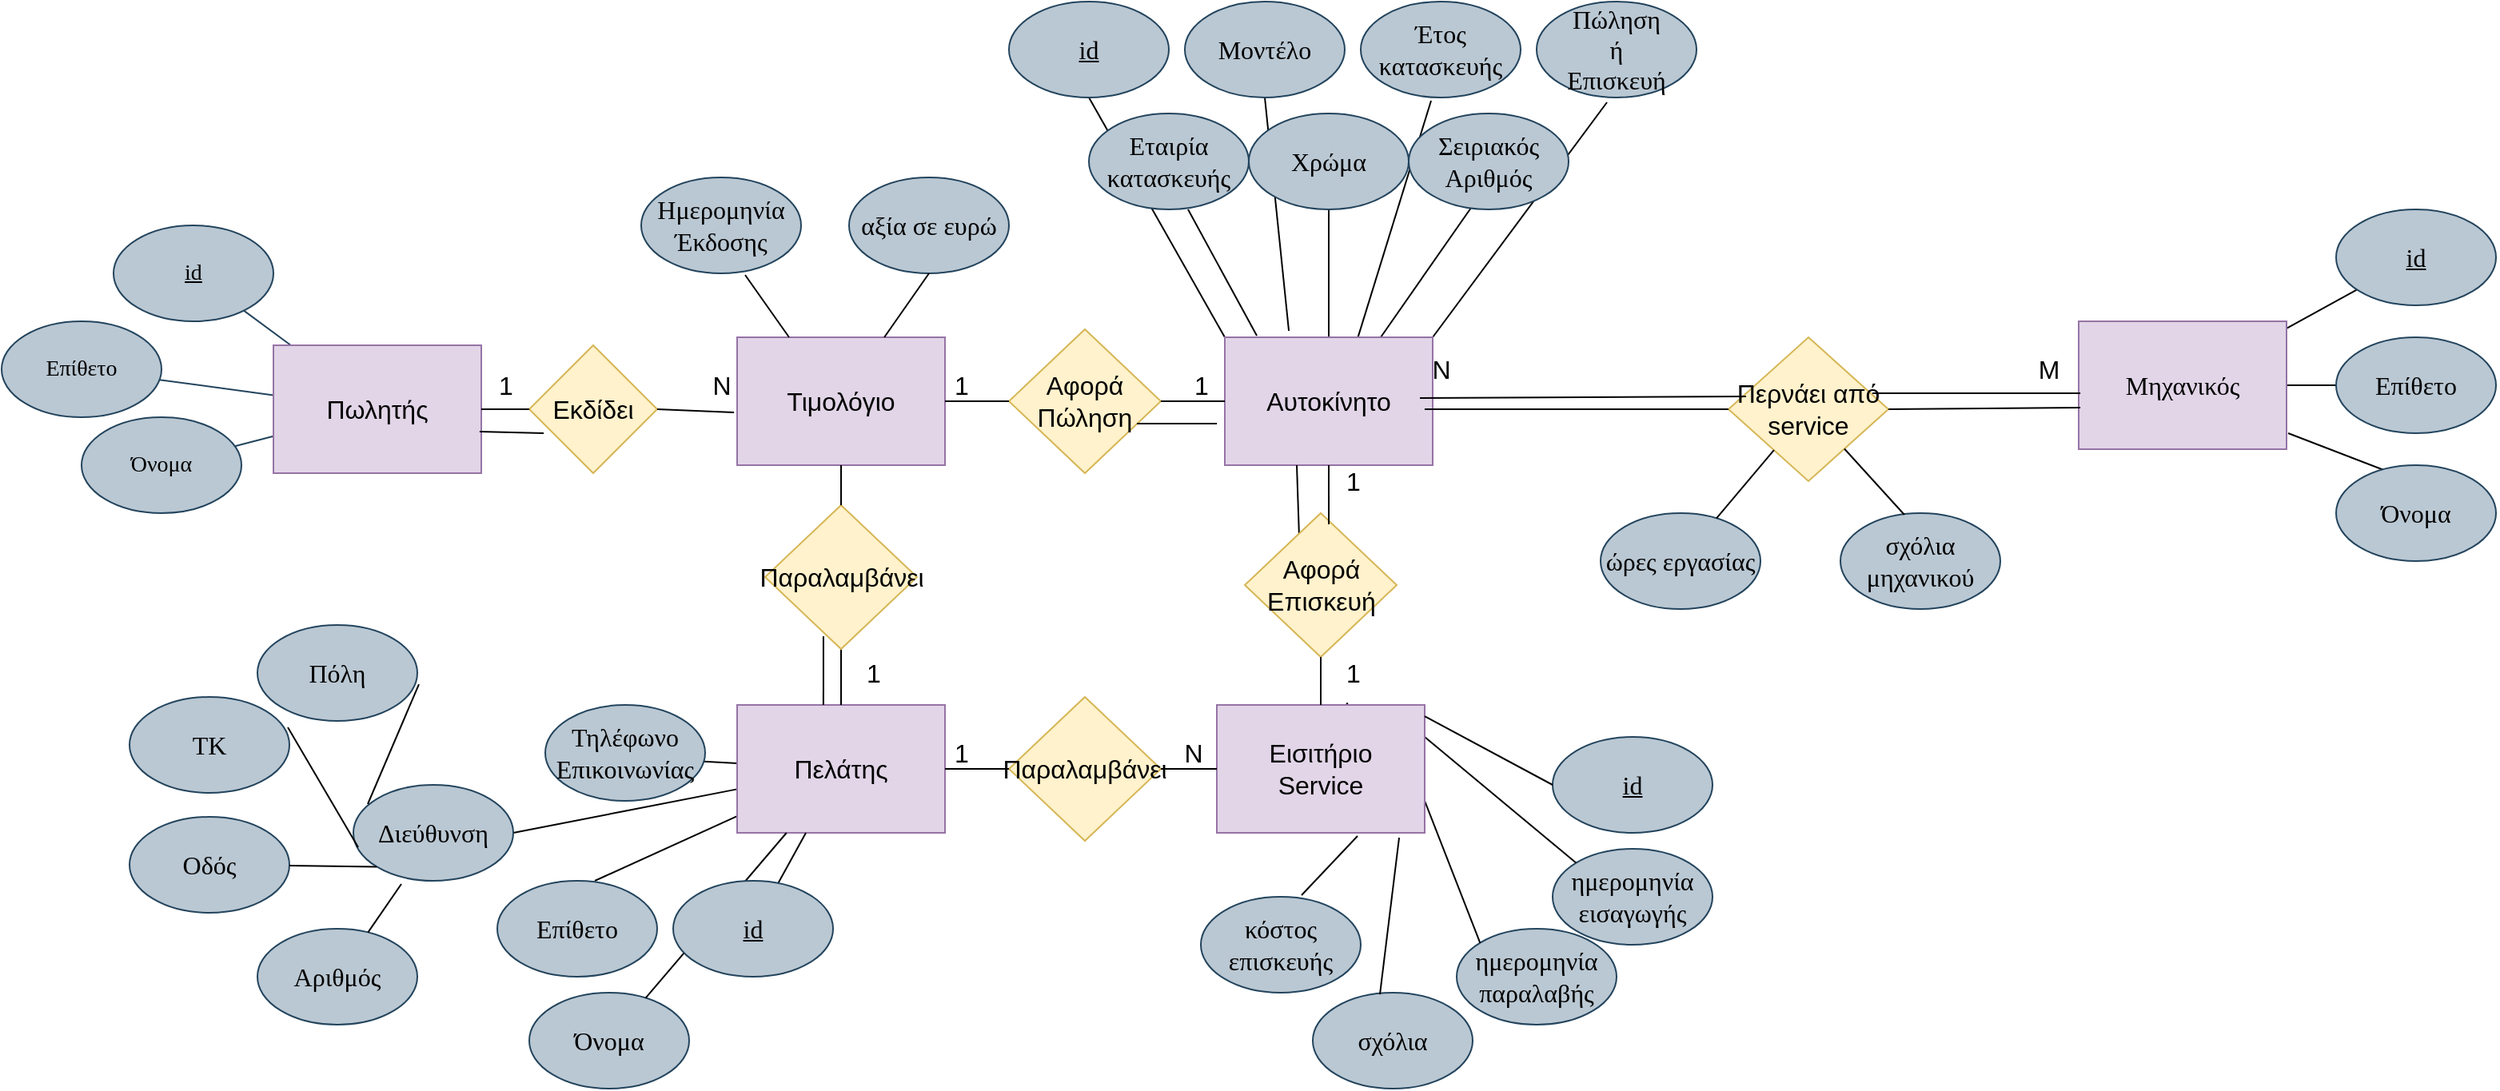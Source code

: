<mxfile version="20.8.3" type="github">
  <diagram id="R2lEEEUBdFMjLlhIrx00" name="Page-1">
    <mxGraphModel dx="2603" dy="2408" grid="1" gridSize="10" guides="1" tooltips="1" connect="1" arrows="1" fold="1" page="1" pageScale="1" pageWidth="1169" pageHeight="1654" math="0" shadow="0" extFonts="Permanent Marker^https://fonts.googleapis.com/css?family=Permanent+Marker">
      <root>
        <mxCell id="0" />
        <mxCell id="1" parent="0" />
        <mxCell id="DB-9M0OgjcY24ebaJ4Su-6" style="rounded=1;orthogonalLoop=1;jettySize=auto;html=1;fontFamily=Georgia;endArrow=none;endFill=0;fontSize=16;" parent="1" source="DB-9M0OgjcY24ebaJ4Su-2" target="DB-9M0OgjcY24ebaJ4Su-3" edge="1">
          <mxGeometry relative="1" as="geometry">
            <mxPoint x="1120" y="25" as="targetPoint" />
          </mxGeometry>
        </mxCell>
        <mxCell id="DB-9M0OgjcY24ebaJ4Su-7" style="rounded=1;orthogonalLoop=1;jettySize=auto;html=1;fontFamily=Georgia;entryX=1;entryY=0.5;entryDx=0;entryDy=0;endArrow=none;endFill=0;fontSize=16;" parent="1" source="DB-9M0OgjcY24ebaJ4Su-2" target="DB-9M0OgjcY24ebaJ4Su-4" edge="1">
          <mxGeometry relative="1" as="geometry">
            <mxPoint x="1210" y="125" as="targetPoint" />
          </mxGeometry>
        </mxCell>
        <mxCell id="DB-9M0OgjcY24ebaJ4Su-8" style="orthogonalLoop=1;jettySize=auto;html=1;entryX=1;entryY=0.5;entryDx=0;entryDy=0;fontFamily=Georgia;endArrow=none;endFill=0;fontSize=16;" parent="1" target="DB-9M0OgjcY24ebaJ4Su-5" edge="1">
          <mxGeometry relative="1" as="geometry">
            <mxPoint x="1300" y="140" as="sourcePoint" />
          </mxGeometry>
        </mxCell>
        <mxCell id="DB-9M0OgjcY24ebaJ4Su-2" value="&lt;font style=&quot;font-size: 16px;&quot; face=&quot;Georgia&quot;&gt;Μηχανικός&lt;/font&gt;" style="rounded=0;whiteSpace=wrap;html=1;fillColor=#e1d5e7;strokeColor=#9673a6;fontSize=16;" parent="1" vertex="1">
          <mxGeometry x="1169" y="70" width="130" height="80" as="geometry" />
        </mxCell>
        <mxCell id="DB-9M0OgjcY24ebaJ4Su-3" value="&lt;u&gt;id&lt;/u&gt;" style="ellipse;whiteSpace=wrap;html=1;fontFamily=Georgia;fillColor=#bac8d3;strokeColor=#23445d;fontSize=16;" parent="1" vertex="1">
          <mxGeometry x="1330" width="100" height="60" as="geometry" />
        </mxCell>
        <mxCell id="DB-9M0OgjcY24ebaJ4Su-4" value="&lt;div style=&quot;font-size: 16px;&quot;&gt;Επίθετο&lt;/div&gt;" style="ellipse;whiteSpace=wrap;html=1;fontFamily=Georgia;fillColor=#bac8d3;strokeColor=#23445d;fontSize=16;" parent="1" vertex="1">
          <mxGeometry x="1330" y="80" width="100" height="60" as="geometry" />
        </mxCell>
        <mxCell id="DB-9M0OgjcY24ebaJ4Su-5" value="Όνομα" style="ellipse;whiteSpace=wrap;html=1;fontFamily=Georgia;fillColor=#bac8d3;strokeColor=#23445d;fontSize=16;" parent="1" vertex="1">
          <mxGeometry x="1330" y="160" width="100" height="60" as="geometry" />
        </mxCell>
        <mxCell id="DB-9M0OgjcY24ebaJ4Su-14" style="edgeStyle=none;rounded=1;orthogonalLoop=1;jettySize=auto;html=1;fontFamily=Georgia;endArrow=none;endFill=0;fillColor=#bac8d3;strokeColor=#23445d;fontSize=16;" parent="1" source="DB-9M0OgjcY24ebaJ4Su-10" target="DB-9M0OgjcY24ebaJ4Su-11" edge="1">
          <mxGeometry relative="1" as="geometry" />
        </mxCell>
        <mxCell id="DB-9M0OgjcY24ebaJ4Su-15" style="edgeStyle=none;rounded=1;orthogonalLoop=1;jettySize=auto;html=1;fontFamily=Georgia;endArrow=none;endFill=0;fillColor=#bac8d3;strokeColor=#23445d;fontSize=16;" parent="1" source="DB-9M0OgjcY24ebaJ4Su-10" target="DB-9M0OgjcY24ebaJ4Su-12" edge="1">
          <mxGeometry relative="1" as="geometry" />
        </mxCell>
        <mxCell id="DB-9M0OgjcY24ebaJ4Su-16" style="edgeStyle=none;rounded=1;orthogonalLoop=1;jettySize=auto;html=1;fontFamily=Georgia;endArrow=none;endFill=0;fillColor=#bac8d3;strokeColor=#23445d;fontSize=16;" parent="1" source="DB-9M0OgjcY24ebaJ4Su-10" target="DB-9M0OgjcY24ebaJ4Su-13" edge="1">
          <mxGeometry relative="1" as="geometry" />
        </mxCell>
        <mxCell id="DB-9M0OgjcY24ebaJ4Su-10" value="Πωλητής" style="rounded=0;whiteSpace=wrap;html=1;fillColor=#e1d5e7;strokeColor=#9673a6;fontSize=16;" parent="1" vertex="1">
          <mxGeometry x="40" y="85" width="130" height="80" as="geometry" />
        </mxCell>
        <mxCell id="DB-9M0OgjcY24ebaJ4Su-11" value="&lt;u&gt;id&lt;/u&gt;" style="ellipse;whiteSpace=wrap;html=1;fontFamily=Georgia;fillColor=#bac8d3;strokeColor=#23445d;fontSize=14;" parent="1" vertex="1">
          <mxGeometry x="-60" y="10" width="100" height="60" as="geometry" />
        </mxCell>
        <mxCell id="DB-9M0OgjcY24ebaJ4Su-12" value="&lt;div style=&quot;font-size: 14px;&quot;&gt;Επίθετο&lt;/div&gt;" style="ellipse;whiteSpace=wrap;html=1;fontFamily=Georgia;fillColor=#bac8d3;strokeColor=#23445d;fontSize=14;" parent="1" vertex="1">
          <mxGeometry x="-130" y="70" width="100" height="60" as="geometry" />
        </mxCell>
        <mxCell id="DB-9M0OgjcY24ebaJ4Su-13" value="Όνομα" style="ellipse;whiteSpace=wrap;html=1;fontFamily=Georgia;fillColor=#bac8d3;strokeColor=#23445d;fontSize=14;" parent="1" vertex="1">
          <mxGeometry x="-80" y="130" width="100" height="60" as="geometry" />
        </mxCell>
        <mxCell id="DB-9M0OgjcY24ebaJ4Su-25" style="edgeStyle=none;rounded=1;orthogonalLoop=1;jettySize=auto;html=1;entryX=0.5;entryY=1;entryDx=0;entryDy=0;fontFamily=Georgia;endArrow=none;endFill=0;exitX=0;exitY=0;exitDx=0;exitDy=0;fontSize=16;" parent="1" source="DB-9M0OgjcY24ebaJ4Su-17" target="DB-9M0OgjcY24ebaJ4Su-18" edge="1">
          <mxGeometry relative="1" as="geometry" />
        </mxCell>
        <mxCell id="DB-9M0OgjcY24ebaJ4Su-26" style="edgeStyle=none;rounded=1;orthogonalLoop=1;jettySize=auto;html=1;entryX=0.62;entryY=1;entryDx=0;entryDy=0;fontFamily=Georgia;endArrow=none;endFill=0;exitX=0.154;exitY=-0.012;exitDx=0;exitDy=0;exitPerimeter=0;entryPerimeter=0;fontSize=16;" parent="1" source="DB-9M0OgjcY24ebaJ4Su-17" target="DB-9M0OgjcY24ebaJ4Su-19" edge="1">
          <mxGeometry relative="1" as="geometry" />
        </mxCell>
        <mxCell id="DB-9M0OgjcY24ebaJ4Su-27" style="edgeStyle=none;rounded=1;orthogonalLoop=1;jettySize=auto;html=1;entryX=0.5;entryY=1;entryDx=0;entryDy=0;fontFamily=Georgia;endArrow=none;endFill=0;exitX=0.308;exitY=-0.05;exitDx=0;exitDy=0;exitPerimeter=0;fontSize=16;" parent="1" source="DB-9M0OgjcY24ebaJ4Su-17" target="DB-9M0OgjcY24ebaJ4Su-20" edge="1">
          <mxGeometry relative="1" as="geometry" />
        </mxCell>
        <mxCell id="DB-9M0OgjcY24ebaJ4Su-28" style="edgeStyle=none;rounded=1;orthogonalLoop=1;jettySize=auto;html=1;entryX=0.5;entryY=1;entryDx=0;entryDy=0;fontFamily=Georgia;endArrow=none;endFill=0;exitX=0.5;exitY=0;exitDx=0;exitDy=0;fontSize=16;" parent="1" source="DB-9M0OgjcY24ebaJ4Su-17" target="DB-9M0OgjcY24ebaJ4Su-21" edge="1">
          <mxGeometry relative="1" as="geometry" />
        </mxCell>
        <mxCell id="DB-9M0OgjcY24ebaJ4Su-29" style="edgeStyle=none;rounded=1;orthogonalLoop=1;jettySize=auto;html=1;entryX=0.44;entryY=1.033;entryDx=0;entryDy=0;fontFamily=Georgia;endArrow=none;endFill=0;exitX=0.638;exitY=0.013;exitDx=0;exitDy=0;exitPerimeter=0;entryPerimeter=0;fontSize=16;" parent="1" source="DB-9M0OgjcY24ebaJ4Su-17" target="DB-9M0OgjcY24ebaJ4Su-22" edge="1">
          <mxGeometry relative="1" as="geometry" />
        </mxCell>
        <mxCell id="DB-9M0OgjcY24ebaJ4Su-30" style="edgeStyle=none;rounded=1;orthogonalLoop=1;jettySize=auto;html=1;entryX=0.39;entryY=0.983;entryDx=0;entryDy=0;fontFamily=Georgia;endArrow=none;endFill=0;exitX=0.75;exitY=0;exitDx=0;exitDy=0;entryPerimeter=0;fontSize=16;" parent="1" source="DB-9M0OgjcY24ebaJ4Su-17" target="DB-9M0OgjcY24ebaJ4Su-23" edge="1">
          <mxGeometry relative="1" as="geometry" />
        </mxCell>
        <mxCell id="DB-9M0OgjcY24ebaJ4Su-31" style="edgeStyle=none;rounded=1;orthogonalLoop=1;jettySize=auto;html=1;entryX=0.44;entryY=1.05;entryDx=0;entryDy=0;fontFamily=Georgia;endArrow=none;endFill=0;entryPerimeter=0;exitX=1;exitY=0;exitDx=0;exitDy=0;fontSize=16;" parent="1" source="DB-9M0OgjcY24ebaJ4Su-17" target="DB-9M0OgjcY24ebaJ4Su-24" edge="1">
          <mxGeometry relative="1" as="geometry" />
        </mxCell>
        <mxCell id="DB-9M0OgjcY24ebaJ4Su-17" value="&lt;div style=&quot;font-size: 16px;&quot;&gt;Αυτοκίνητο&lt;/div&gt;" style="rounded=0;whiteSpace=wrap;html=1;fillColor=#e1d5e7;strokeColor=#9673a6;fontSize=16;" parent="1" vertex="1">
          <mxGeometry x="635" y="80" width="130" height="80" as="geometry" />
        </mxCell>
        <mxCell id="DB-9M0OgjcY24ebaJ4Su-18" value="&lt;div style=&quot;font-size: 16px;&quot;&gt;&lt;u&gt;id&lt;/u&gt;&lt;/div&gt;" style="ellipse;whiteSpace=wrap;html=1;fontFamily=Georgia;fillColor=#bac8d3;strokeColor=#23445d;fontSize=16;" parent="1" vertex="1">
          <mxGeometry x="500" y="-130" width="100" height="60" as="geometry" />
        </mxCell>
        <mxCell id="DB-9M0OgjcY24ebaJ4Su-19" value="&lt;div style=&quot;font-size: 16px;&quot;&gt;Εταιρία &lt;br style=&quot;font-size: 16px;&quot;&gt;&lt;/div&gt;&lt;div style=&quot;font-size: 16px;&quot;&gt;κατασκευής&lt;br style=&quot;font-size: 16px;&quot;&gt;&lt;/div&gt;" style="ellipse;whiteSpace=wrap;html=1;fontFamily=Georgia;fillColor=#bac8d3;strokeColor=#23445d;fontSize=16;" parent="1" vertex="1">
          <mxGeometry x="550" y="-60" width="100" height="60" as="geometry" />
        </mxCell>
        <mxCell id="DB-9M0OgjcY24ebaJ4Su-20" value="Μοντέλο" style="ellipse;whiteSpace=wrap;html=1;fontFamily=Georgia;fillColor=#bac8d3;strokeColor=#23445d;fontSize=16;" parent="1" vertex="1">
          <mxGeometry x="610" y="-130" width="100" height="60" as="geometry" />
        </mxCell>
        <mxCell id="DB-9M0OgjcY24ebaJ4Su-21" value="&lt;div style=&quot;font-size: 16px;&quot;&gt;Χρώμα&lt;/div&gt;" style="ellipse;whiteSpace=wrap;html=1;fontFamily=Georgia;fillColor=#bac8d3;strokeColor=#23445d;fontSize=16;" parent="1" vertex="1">
          <mxGeometry x="650" y="-60" width="100" height="60" as="geometry" />
        </mxCell>
        <mxCell id="DB-9M0OgjcY24ebaJ4Su-22" value="&lt;div style=&quot;font-size: 16px;&quot;&gt;Έτος&lt;/div&gt;&lt;div style=&quot;font-size: 16px;&quot;&gt;κατασκευής&lt;br style=&quot;font-size: 16px;&quot;&gt;&lt;/div&gt;" style="ellipse;whiteSpace=wrap;html=1;fontFamily=Georgia;fillColor=#bac8d3;strokeColor=#23445d;fontSize=16;" parent="1" vertex="1">
          <mxGeometry x="720" y="-130" width="100" height="60" as="geometry" />
        </mxCell>
        <mxCell id="DB-9M0OgjcY24ebaJ4Su-23" value="&lt;div style=&quot;font-size: 16px;&quot;&gt;Σειριακός&lt;/div&gt;&lt;div style=&quot;font-size: 16px;&quot;&gt;Αριθμός&lt;br style=&quot;font-size: 16px;&quot;&gt;&lt;/div&gt;" style="ellipse;whiteSpace=wrap;html=1;fontFamily=Georgia;fillColor=#bac8d3;strokeColor=#23445d;fontSize=16;" parent="1" vertex="1">
          <mxGeometry x="750" y="-60" width="100" height="60" as="geometry" />
        </mxCell>
        <mxCell id="DB-9M0OgjcY24ebaJ4Su-24" value="&lt;div style=&quot;font-size: 16px;&quot;&gt;Πώληση&lt;/div&gt;&lt;div style=&quot;font-size: 16px;&quot;&gt;ή&lt;/div&gt;&lt;div style=&quot;font-size: 16px;&quot;&gt;Επισκευή&lt;br style=&quot;font-size: 16px;&quot;&gt;&lt;/div&gt;" style="ellipse;whiteSpace=wrap;html=1;fontFamily=Georgia;fillColor=#bac8d3;strokeColor=#23445d;fontSize=16;" parent="1" vertex="1">
          <mxGeometry x="830" y="-130" width="100" height="60" as="geometry" />
        </mxCell>
        <mxCell id="DB-9M0OgjcY24ebaJ4Su-40" style="edgeStyle=none;rounded=1;orthogonalLoop=1;jettySize=auto;html=1;entryX=0.61;entryY=0;entryDx=0;entryDy=0;fontFamily=Georgia;endArrow=none;endFill=0;entryPerimeter=0;fontSize=16;" parent="1" source="DB-9M0OgjcY24ebaJ4Su-32" target="DB-9M0OgjcY24ebaJ4Su-34" edge="1">
          <mxGeometry relative="1" as="geometry" />
        </mxCell>
        <mxCell id="DB-9M0OgjcY24ebaJ4Su-42" style="edgeStyle=none;rounded=1;orthogonalLoop=1;jettySize=auto;html=1;entryX=0;entryY=0.5;entryDx=0;entryDy=0;fontFamily=Georgia;endArrow=none;endFill=0;fontSize=16;" parent="1" source="DB-9M0OgjcY24ebaJ4Su-32" target="DB-9M0OgjcY24ebaJ4Su-36" edge="1">
          <mxGeometry relative="1" as="geometry" />
        </mxCell>
        <mxCell id="DB-9M0OgjcY24ebaJ4Su-43" style="edgeStyle=none;rounded=1;orthogonalLoop=1;jettySize=auto;html=1;entryX=1;entryY=0.5;entryDx=0;entryDy=0;fontFamily=Georgia;endArrow=none;endFill=0;fontSize=16;" parent="1" source="DB-9M0OgjcY24ebaJ4Su-32" target="DB-9M0OgjcY24ebaJ4Su-37" edge="1">
          <mxGeometry relative="1" as="geometry" />
        </mxCell>
        <mxCell id="DB-9M0OgjcY24ebaJ4Su-32" value="Πελάτης" style="rounded=0;whiteSpace=wrap;html=1;fillColor=#e1d5e7;strokeColor=#9673a6;fontSize=16;" parent="1" vertex="1">
          <mxGeometry x="330" y="310" width="130" height="80" as="geometry" />
        </mxCell>
        <mxCell id="DB-9M0OgjcY24ebaJ4Su-34" value="&lt;div style=&quot;font-size: 16px;&quot;&gt;Επίθετο&lt;/div&gt;" style="ellipse;whiteSpace=wrap;html=1;fontFamily=Georgia;fillColor=#bac8d3;strokeColor=#23445d;fontSize=16;" parent="1" vertex="1">
          <mxGeometry x="180" y="420" width="100" height="60" as="geometry" />
        </mxCell>
        <mxCell id="DB-9M0OgjcY24ebaJ4Su-35" value="Όνομα" style="ellipse;whiteSpace=wrap;html=1;fontFamily=Georgia;fillColor=#bac8d3;strokeColor=#23445d;fontSize=16;" parent="1" vertex="1">
          <mxGeometry x="200" y="490" width="100" height="60" as="geometry" />
        </mxCell>
        <mxCell id="DB-9M0OgjcY24ebaJ4Su-37" value="&lt;div style=&quot;font-size: 16px;&quot;&gt;Διεύθυνση&lt;/div&gt;" style="ellipse;whiteSpace=wrap;html=1;fontFamily=Georgia;fillColor=#bac8d3;strokeColor=#23445d;fontSize=16;" parent="1" vertex="1">
          <mxGeometry x="90" y="360" width="100" height="60" as="geometry" />
        </mxCell>
        <mxCell id="0eTX786EvbyPxcuI2V1S-1" value="Εκδίδει" style="rhombus;whiteSpace=wrap;html=1;fillColor=#fff2cc;strokeColor=#d6b656;fontSize=16;" parent="1" vertex="1">
          <mxGeometry x="200" y="85" width="80" height="80" as="geometry" />
        </mxCell>
        <mxCell id="0eTX786EvbyPxcuI2V1S-10" style="edgeStyle=none;rounded=1;orthogonalLoop=1;jettySize=auto;html=1;fontFamily=Georgia;endArrow=none;endFill=0;exitX=0.5;exitY=0;exitDx=0;exitDy=0;fontSize=16;entryX=0.5;entryY=1;entryDx=0;entryDy=0;" parent="1" source="DB-9M0OgjcY24ebaJ4Su-32" target="jfls7uZEidiRgvnaIm0n-30" edge="1">
          <mxGeometry relative="1" as="geometry">
            <mxPoint x="430" y="190" as="sourcePoint" />
            <mxPoint x="430" y="140" as="targetPoint" />
            <Array as="points" />
          </mxGeometry>
        </mxCell>
        <mxCell id="0eTX786EvbyPxcuI2V1S-12" value="&lt;div style=&quot;font-size: 16px;&quot;&gt;Ημερομηνία&lt;/div&gt;&lt;div style=&quot;font-size: 16px;&quot;&gt;Έκδοσης&lt;br style=&quot;font-size: 16px;&quot;&gt;&lt;/div&gt;" style="ellipse;whiteSpace=wrap;html=1;fontFamily=Georgia;fillColor=#bac8d3;strokeColor=#23445d;fontSize=16;" parent="1" vertex="1">
          <mxGeometry x="270" y="-20" width="100" height="60" as="geometry" />
        </mxCell>
        <mxCell id="0eTX786EvbyPxcuI2V1S-13" value="αξία σε ευρώ" style="ellipse;whiteSpace=wrap;html=1;fontFamily=Georgia;fillColor=#bac8d3;strokeColor=#23445d;fontSize=16;" parent="1" vertex="1">
          <mxGeometry x="400" y="-20" width="100" height="60" as="geometry" />
        </mxCell>
        <mxCell id="0eTX786EvbyPxcuI2V1S-17" value="&lt;div style=&quot;font-size: 16px;&quot;&gt;Περνάει από&lt;/div&gt;&lt;div style=&quot;font-size: 16px;&quot;&gt;service&lt;br style=&quot;font-size: 16px;&quot;&gt;&lt;/div&gt;" style="rhombus;whiteSpace=wrap;html=1;fillColor=#fff2cc;strokeColor=#d6b656;fontSize=16;" parent="1" vertex="1">
          <mxGeometry x="950" y="80" width="100" height="90" as="geometry" />
        </mxCell>
        <mxCell id="0eTX786EvbyPxcuI2V1S-21" style="edgeStyle=none;rounded=1;orthogonalLoop=1;jettySize=auto;html=1;fontFamily=Georgia;endArrow=none;endFill=0;exitX=0.875;exitY=0.375;exitDx=0;exitDy=0;exitPerimeter=0;entryX=0.008;entryY=0.563;entryDx=0;entryDy=0;entryPerimeter=0;fontSize=16;" parent="1" target="DB-9M0OgjcY24ebaJ4Su-2" edge="1">
          <mxGeometry relative="1" as="geometry">
            <mxPoint x="1040" y="115" as="sourcePoint" />
            <mxPoint x="1210" y="115" as="targetPoint" />
            <Array as="points" />
          </mxGeometry>
        </mxCell>
        <mxCell id="0eTX786EvbyPxcuI2V1S-22" value="ώρες εργασίας" style="ellipse;whiteSpace=wrap;html=1;fontFamily=Georgia;fillColor=#bac8d3;strokeColor=#23445d;fontSize=16;" parent="1" vertex="1">
          <mxGeometry x="870" y="190" width="100" height="60" as="geometry" />
        </mxCell>
        <mxCell id="0eTX786EvbyPxcuI2V1S-23" value="&lt;div style=&quot;font-size: 16px;&quot;&gt;σχόλια μηχανικού&lt;/div&gt;" style="ellipse;whiteSpace=wrap;html=1;fontFamily=Georgia;fillColor=#bac8d3;strokeColor=#23445d;fontSize=16;" parent="1" vertex="1">
          <mxGeometry x="1020" y="190" width="100" height="60" as="geometry" />
        </mxCell>
        <mxCell id="0eTX786EvbyPxcuI2V1S-24" style="edgeStyle=none;rounded=1;orthogonalLoop=1;jettySize=auto;html=1;fontFamily=Georgia;endArrow=none;endFill=0;fontSize=16;" parent="1" source="0eTX786EvbyPxcuI2V1S-22" target="0eTX786EvbyPxcuI2V1S-17" edge="1">
          <mxGeometry relative="1" as="geometry">
            <mxPoint x="970" y="180" as="sourcePoint" />
            <mxPoint x="970" y="70" as="targetPoint" />
            <Array as="points" />
          </mxGeometry>
        </mxCell>
        <mxCell id="0eTX786EvbyPxcuI2V1S-25" style="edgeStyle=none;rounded=1;orthogonalLoop=1;jettySize=auto;html=1;fontFamily=Georgia;endArrow=none;endFill=0;exitX=0.4;exitY=0.017;exitDx=0;exitDy=0;exitPerimeter=0;fontSize=16;" parent="1" source="0eTX786EvbyPxcuI2V1S-23" target="0eTX786EvbyPxcuI2V1S-17" edge="1">
          <mxGeometry relative="1" as="geometry">
            <mxPoint x="1030" y="190" as="sourcePoint" />
            <mxPoint x="1030" y="80" as="targetPoint" />
            <Array as="points" />
          </mxGeometry>
        </mxCell>
        <mxCell id="0eTX786EvbyPxcuI2V1S-29" style="edgeStyle=none;rounded=1;orthogonalLoop=1;jettySize=auto;html=1;fontFamily=Georgia;endArrow=none;endFill=0;exitX=0.358;exitY=0.167;exitDx=0;exitDy=0;exitPerimeter=0;fontSize=16;" parent="1" source="jfls7uZEidiRgvnaIm0n-37" edge="1">
          <mxGeometry relative="1" as="geometry">
            <mxPoint x="679" y="267.82" as="sourcePoint" />
            <mxPoint x="680" y="160" as="targetPoint" />
            <Array as="points" />
          </mxGeometry>
        </mxCell>
        <mxCell id="0eTX786EvbyPxcuI2V1S-31" value="&lt;div style=&quot;font-size: 16px;&quot;&gt;ημερομηνία&lt;/div&gt;&lt;div style=&quot;font-size: 16px;&quot;&gt;εισαγωγής&lt;br style=&quot;font-size: 16px;&quot;&gt;&lt;/div&gt;" style="ellipse;whiteSpace=wrap;html=1;fontFamily=Georgia;fillColor=#bac8d3;strokeColor=#23445d;fontSize=16;" parent="1" vertex="1">
          <mxGeometry x="840" y="400" width="100" height="60" as="geometry" />
        </mxCell>
        <mxCell id="0eTX786EvbyPxcuI2V1S-32" value="&lt;div style=&quot;font-size: 16px;&quot;&gt;ημερομηνία &lt;br style=&quot;font-size: 16px;&quot;&gt;&lt;/div&gt;&lt;div style=&quot;font-size: 16px;&quot;&gt;παραλαβής&lt;br style=&quot;font-size: 16px;&quot;&gt;&lt;/div&gt;" style="ellipse;whiteSpace=wrap;html=1;fontFamily=Georgia;fillColor=#bac8d3;strokeColor=#23445d;fontSize=16;" parent="1" vertex="1">
          <mxGeometry x="780" y="450" width="100" height="60" as="geometry" />
        </mxCell>
        <mxCell id="0eTX786EvbyPxcuI2V1S-33" value="σχόλια" style="ellipse;whiteSpace=wrap;html=1;fontFamily=Georgia;fillColor=#bac8d3;strokeColor=#23445d;fontSize=16;" parent="1" vertex="1">
          <mxGeometry x="690" y="490" width="100" height="60" as="geometry" />
        </mxCell>
        <mxCell id="0eTX786EvbyPxcuI2V1S-34" value="&lt;div style=&quot;font-size: 16px;&quot;&gt;κόστος&lt;/div&gt;&lt;div style=&quot;font-size: 16px;&quot;&gt;επισκευής&lt;br style=&quot;font-size: 16px;&quot;&gt;&lt;/div&gt;" style="ellipse;whiteSpace=wrap;html=1;fontFamily=Georgia;fillColor=#bac8d3;strokeColor=#23445d;fontSize=16;" parent="1" vertex="1">
          <mxGeometry x="620" y="430" width="100" height="60" as="geometry" />
        </mxCell>
        <mxCell id="0eTX786EvbyPxcuI2V1S-35" style="edgeStyle=none;rounded=1;orthogonalLoop=1;jettySize=auto;html=1;fontFamily=Georgia;endArrow=none;endFill=0;entryX=0.39;entryY=0.944;entryDx=0;entryDy=0;exitX=0.63;exitY=-0.017;exitDx=0;exitDy=0;exitPerimeter=0;entryPerimeter=0;fontSize=16;startArrow=none;" parent="1" source="jfls7uZEidiRgvnaIm0n-35" edge="1">
          <mxGeometry relative="1" as="geometry">
            <mxPoint x="670" y="390" as="sourcePoint" />
            <mxPoint x="677.9" y="352.18" as="targetPoint" />
            <Array as="points" />
          </mxGeometry>
        </mxCell>
        <mxCell id="0eTX786EvbyPxcuI2V1S-36" style="edgeStyle=none;rounded=1;orthogonalLoop=1;jettySize=auto;html=1;fontFamily=Georgia;endArrow=none;endFill=0;entryX=0.877;entryY=1.038;entryDx=0;entryDy=0;exitX=0.42;exitY=0.017;exitDx=0;exitDy=0;exitPerimeter=0;entryPerimeter=0;fontSize=16;" parent="1" source="0eTX786EvbyPxcuI2V1S-33" target="jfls7uZEidiRgvnaIm0n-35" edge="1">
          <mxGeometry relative="1" as="geometry">
            <mxPoint x="710" y="420" as="sourcePoint" />
            <mxPoint x="698.8" y="354.365" as="targetPoint" />
            <Array as="points" />
          </mxGeometry>
        </mxCell>
        <mxCell id="0eTX786EvbyPxcuI2V1S-37" style="edgeStyle=none;rounded=1;orthogonalLoop=1;jettySize=auto;html=1;fontFamily=Georgia;endArrow=none;endFill=0;entryX=1;entryY=0.75;entryDx=0;entryDy=0;exitX=0;exitY=0;exitDx=0;exitDy=0;fontSize=16;" parent="1" source="0eTX786EvbyPxcuI2V1S-32" target="jfls7uZEidiRgvnaIm0n-35" edge="1">
          <mxGeometry relative="1" as="geometry">
            <mxPoint x="750" y="400" as="sourcePoint" />
            <mxPoint x="704.3" y="349.045" as="targetPoint" />
            <Array as="points" />
          </mxGeometry>
        </mxCell>
        <mxCell id="0eTX786EvbyPxcuI2V1S-38" style="edgeStyle=none;rounded=1;orthogonalLoop=1;jettySize=auto;html=1;fontFamily=Georgia;endArrow=none;endFill=0;exitX=0;exitY=0;exitDx=0;exitDy=0;entryX=1;entryY=0.25;entryDx=0;entryDy=0;fontSize=16;" parent="1" source="0eTX786EvbyPxcuI2V1S-31" target="jfls7uZEidiRgvnaIm0n-35" edge="1">
          <mxGeometry relative="1" as="geometry">
            <mxPoint x="790" y="330" as="sourcePoint" />
            <mxPoint x="717.5" y="333.75" as="targetPoint" />
            <Array as="points" />
          </mxGeometry>
        </mxCell>
        <mxCell id="0eTX786EvbyPxcuI2V1S-39" style="edgeStyle=none;rounded=1;orthogonalLoop=1;jettySize=auto;html=1;fontFamily=Georgia;endArrow=none;endFill=0;exitX=0.008;exitY=0.675;exitDx=0;exitDy=0;entryX=1;entryY=0.5;entryDx=0;entryDy=0;exitPerimeter=0;fontSize=16;" parent="1" source="DB-9M0OgjcY24ebaJ4Su-2" target="0eTX786EvbyPxcuI2V1S-17" edge="1">
          <mxGeometry relative="1" as="geometry">
            <mxPoint x="1080" y="140" as="sourcePoint" />
            <mxPoint x="1029.809" y="71.152" as="targetPoint" />
            <Array as="points" />
          </mxGeometry>
        </mxCell>
        <mxCell id="jfls7uZEidiRgvnaIm0n-2" value="1" style="text;html=1;align=center;verticalAlign=middle;resizable=0;points=[];autosize=1;strokeColor=none;fillColor=none;fontSize=16;" vertex="1" parent="1">
          <mxGeometry x="605" y="95" width="30" height="30" as="geometry" />
        </mxCell>
        <mxCell id="jfls7uZEidiRgvnaIm0n-3" value="1" style="text;html=1;align=center;verticalAlign=middle;resizable=0;points=[];autosize=1;strokeColor=none;fillColor=none;fontSize=16;" vertex="1" parent="1">
          <mxGeometry x="400" y="275" width="30" height="30" as="geometry" />
        </mxCell>
        <mxCell id="jfls7uZEidiRgvnaIm0n-4" value="N" style="text;html=1;align=center;verticalAlign=middle;resizable=0;points=[];autosize=1;strokeColor=none;fillColor=none;fontSize=16;" vertex="1" parent="1">
          <mxGeometry x="750" y="85" width="40" height="30" as="geometry" />
        </mxCell>
        <mxCell id="jfls7uZEidiRgvnaIm0n-5" value="M" style="text;html=1;align=center;verticalAlign=middle;resizable=0;points=[];autosize=1;strokeColor=none;fillColor=none;fontSize=16;" vertex="1" parent="1">
          <mxGeometry x="1130" y="85" width="40" height="30" as="geometry" />
        </mxCell>
        <mxCell id="jfls7uZEidiRgvnaIm0n-7" value="1" style="text;html=1;align=center;verticalAlign=middle;resizable=0;points=[];autosize=1;strokeColor=none;fillColor=none;fontSize=16;" vertex="1" parent="1">
          <mxGeometry x="700" y="155" width="30" height="30" as="geometry" />
        </mxCell>
        <mxCell id="jfls7uZEidiRgvnaIm0n-9" style="edgeStyle=none;rounded=1;orthogonalLoop=1;jettySize=auto;html=1;fontFamily=Georgia;endArrow=none;endFill=0;fontSize=16;entryX=0;entryY=0.5;entryDx=0;entryDy=0;" edge="1" parent="1" target="0eTX786EvbyPxcuI2V1S-17">
          <mxGeometry relative="1" as="geometry">
            <mxPoint x="760" y="125" as="sourcePoint" />
            <mxPoint x="988.443" y="160.599" as="targetPoint" />
            <Array as="points" />
          </mxGeometry>
        </mxCell>
        <mxCell id="jfls7uZEidiRgvnaIm0n-11" style="edgeStyle=none;rounded=1;orthogonalLoop=1;jettySize=auto;html=1;fontFamily=Georgia;endArrow=none;endFill=0;fontSize=16;exitX=0.175;exitY=1.1;exitDx=0;exitDy=0;exitPerimeter=0;entryX=0.11;entryY=0.411;entryDx=0;entryDy=0;entryPerimeter=0;" edge="1" parent="1" source="jfls7uZEidiRgvnaIm0n-4" target="0eTX786EvbyPxcuI2V1S-17">
          <mxGeometry relative="1" as="geometry">
            <mxPoint x="870" y="100" as="sourcePoint" />
            <mxPoint x="905.927" y="57.385" as="targetPoint" />
            <Array as="points" />
          </mxGeometry>
        </mxCell>
        <mxCell id="jfls7uZEidiRgvnaIm0n-12" value="Πόλη" style="ellipse;whiteSpace=wrap;html=1;fontFamily=Georgia;fillColor=#bac8d3;strokeColor=#23445d;fontSize=16;" vertex="1" parent="1">
          <mxGeometry x="30" y="260" width="100" height="60" as="geometry" />
        </mxCell>
        <mxCell id="jfls7uZEidiRgvnaIm0n-13" value="ΤΚ" style="ellipse;whiteSpace=wrap;html=1;fontFamily=Georgia;fillColor=#bac8d3;strokeColor=#23445d;fontSize=16;" vertex="1" parent="1">
          <mxGeometry x="-50" y="305" width="100" height="60" as="geometry" />
        </mxCell>
        <mxCell id="jfls7uZEidiRgvnaIm0n-14" value="Οδός" style="ellipse;whiteSpace=wrap;html=1;fontFamily=Georgia;fillColor=#bac8d3;strokeColor=#23445d;fontSize=16;" vertex="1" parent="1">
          <mxGeometry x="-50" y="380" width="100" height="60" as="geometry" />
        </mxCell>
        <mxCell id="jfls7uZEidiRgvnaIm0n-15" value="Αριθμός" style="ellipse;whiteSpace=wrap;html=1;fontFamily=Georgia;fillColor=#bac8d3;strokeColor=#23445d;fontSize=16;" vertex="1" parent="1">
          <mxGeometry x="30" y="450" width="100" height="60" as="geometry" />
        </mxCell>
        <mxCell id="jfls7uZEidiRgvnaIm0n-16" value="" style="edgeStyle=none;rounded=1;orthogonalLoop=1;jettySize=auto;html=1;fontFamily=Georgia;endArrow=none;endFill=0;fontSize=16;startArrow=none;" edge="1" parent="1" source="DB-9M0OgjcY24ebaJ4Su-32" target="DB-9M0OgjcY24ebaJ4Su-35">
          <mxGeometry relative="1" as="geometry">
            <mxPoint x="403.684" y="350" as="sourcePoint" />
            <mxPoint x="323.358" y="472.095" as="targetPoint" />
          </mxGeometry>
        </mxCell>
        <mxCell id="DB-9M0OgjcY24ebaJ4Su-36" value="&lt;div style=&quot;font-size: 16px;&quot;&gt;Τηλέφωνο&lt;/div&gt;&lt;div style=&quot;font-size: 16px;&quot;&gt;Επικοινωνίας&lt;br style=&quot;font-size: 16px;&quot;&gt;&lt;/div&gt;" style="ellipse;whiteSpace=wrap;html=1;fontFamily=Georgia;fillColor=#bac8d3;strokeColor=#23445d;fontSize=16;" parent="1" vertex="1">
          <mxGeometry x="210" y="310" width="100" height="60" as="geometry" />
        </mxCell>
        <mxCell id="jfls7uZEidiRgvnaIm0n-17" style="edgeStyle=none;rounded=1;orthogonalLoop=1;jettySize=auto;html=1;entryX=1.01;entryY=0.617;entryDx=0;entryDy=0;fontFamily=Georgia;endArrow=none;endFill=0;fontSize=16;exitX=0.09;exitY=0.2;exitDx=0;exitDy=0;entryPerimeter=0;exitPerimeter=0;" edge="1" parent="1" source="DB-9M0OgjcY24ebaJ4Su-37" target="jfls7uZEidiRgvnaIm0n-12">
          <mxGeometry relative="1" as="geometry">
            <mxPoint x="120" y="320" as="sourcePoint" />
            <mxPoint x="40" y="320" as="targetPoint" />
          </mxGeometry>
        </mxCell>
        <mxCell id="jfls7uZEidiRgvnaIm0n-18" style="edgeStyle=none;rounded=1;orthogonalLoop=1;jettySize=auto;html=1;entryX=0.99;entryY=0.317;entryDx=0;entryDy=0;fontFamily=Georgia;endArrow=none;endFill=0;fontSize=16;exitX=0.03;exitY=0.65;exitDx=0;exitDy=0;exitPerimeter=0;entryPerimeter=0;" edge="1" parent="1" source="DB-9M0OgjcY24ebaJ4Su-37" target="jfls7uZEidiRgvnaIm0n-13">
          <mxGeometry relative="1" as="geometry">
            <mxPoint x="140" y="350" as="sourcePoint" />
            <mxPoint x="60" y="350" as="targetPoint" />
          </mxGeometry>
        </mxCell>
        <mxCell id="jfls7uZEidiRgvnaIm0n-19" style="edgeStyle=none;rounded=1;orthogonalLoop=1;jettySize=auto;html=1;fontFamily=Georgia;endArrow=none;endFill=0;fontSize=16;exitX=0;exitY=1;exitDx=0;exitDy=0;" edge="1" parent="1" source="DB-9M0OgjcY24ebaJ4Su-37" target="jfls7uZEidiRgvnaIm0n-14">
          <mxGeometry relative="1" as="geometry">
            <mxPoint x="230" y="390" as="sourcePoint" />
            <mxPoint x="150" y="390" as="targetPoint" />
          </mxGeometry>
        </mxCell>
        <mxCell id="jfls7uZEidiRgvnaIm0n-20" style="edgeStyle=none;rounded=1;orthogonalLoop=1;jettySize=auto;html=1;fontFamily=Georgia;endArrow=none;endFill=0;fontSize=16;exitX=0.3;exitY=1.033;exitDx=0;exitDy=0;exitPerimeter=0;" edge="1" parent="1" source="DB-9M0OgjcY24ebaJ4Su-37" target="jfls7uZEidiRgvnaIm0n-15">
          <mxGeometry relative="1" as="geometry">
            <mxPoint x="240" y="410" as="sourcePoint" />
            <mxPoint x="160" y="410" as="targetPoint" />
          </mxGeometry>
        </mxCell>
        <mxCell id="jfls7uZEidiRgvnaIm0n-21" value="" style="endArrow=none;html=1;rounded=0;fontSize=16;entryX=0;entryY=0.5;entryDx=0;entryDy=0;" edge="1" parent="1" source="DB-9M0OgjcY24ebaJ4Su-10" target="0eTX786EvbyPxcuI2V1S-1">
          <mxGeometry width="50" height="50" relative="1" as="geometry">
            <mxPoint x="260" y="220" as="sourcePoint" />
            <mxPoint x="310" y="170" as="targetPoint" />
          </mxGeometry>
        </mxCell>
        <mxCell id="jfls7uZEidiRgvnaIm0n-22" value="Τιμολόγιο" style="rounded=0;whiteSpace=wrap;html=1;fillColor=#e1d5e7;strokeColor=#9673a6;fontSize=16;" vertex="1" parent="1">
          <mxGeometry x="330" y="80" width="130" height="80" as="geometry" />
        </mxCell>
        <mxCell id="jfls7uZEidiRgvnaIm0n-24" value="" style="endArrow=none;html=1;rounded=0;fontSize=16;entryX=0.65;entryY=1.017;entryDx=0;entryDy=0;entryPerimeter=0;exitX=0.25;exitY=0;exitDx=0;exitDy=0;" edge="1" parent="1" source="jfls7uZEidiRgvnaIm0n-22" target="0eTX786EvbyPxcuI2V1S-12">
          <mxGeometry width="50" height="50" relative="1" as="geometry">
            <mxPoint x="260" y="220" as="sourcePoint" />
            <mxPoint x="310" y="170" as="targetPoint" />
          </mxGeometry>
        </mxCell>
        <mxCell id="jfls7uZEidiRgvnaIm0n-25" value="" style="endArrow=none;html=1;rounded=0;fontSize=16;entryX=0.5;entryY=1;entryDx=0;entryDy=0;exitX=0.708;exitY=0;exitDx=0;exitDy=0;exitPerimeter=0;" edge="1" parent="1" source="jfls7uZEidiRgvnaIm0n-22" target="0eTX786EvbyPxcuI2V1S-13">
          <mxGeometry width="50" height="50" relative="1" as="geometry">
            <mxPoint x="260" y="220" as="sourcePoint" />
            <mxPoint x="310" y="170" as="targetPoint" />
          </mxGeometry>
        </mxCell>
        <mxCell id="jfls7uZEidiRgvnaIm0n-26" value="" style="endArrow=none;html=1;rounded=0;fontSize=16;entryX=1;entryY=0.5;entryDx=0;entryDy=0;exitX=-0.015;exitY=0.588;exitDx=0;exitDy=0;exitPerimeter=0;" edge="1" parent="1" source="jfls7uZEidiRgvnaIm0n-22" target="0eTX786EvbyPxcuI2V1S-1">
          <mxGeometry width="50" height="50" relative="1" as="geometry">
            <mxPoint x="150" y="120" as="sourcePoint" />
            <mxPoint x="310" y="170" as="targetPoint" />
          </mxGeometry>
        </mxCell>
        <mxCell id="jfls7uZEidiRgvnaIm0n-29" value="1" style="text;html=1;align=center;verticalAlign=middle;resizable=0;points=[];autosize=1;strokeColor=none;fillColor=none;fontSize=16;" vertex="1" parent="1">
          <mxGeometry x="170" y="95" width="30" height="30" as="geometry" />
        </mxCell>
        <mxCell id="jfls7uZEidiRgvnaIm0n-30" value="Παραλαμβάνει" style="rhombus;whiteSpace=wrap;html=1;fillColor=#fff2cc;strokeColor=#d6b656;fontSize=16;" vertex="1" parent="1">
          <mxGeometry x="347.5" y="185" width="95" height="90" as="geometry" />
        </mxCell>
        <mxCell id="jfls7uZEidiRgvnaIm0n-31" value="" style="endArrow=none;html=1;rounded=0;fontSize=16;entryX=0.5;entryY=1;entryDx=0;entryDy=0;exitX=0.5;exitY=0;exitDx=0;exitDy=0;" edge="1" parent="1" source="jfls7uZEidiRgvnaIm0n-30" target="jfls7uZEidiRgvnaIm0n-22">
          <mxGeometry width="50" height="50" relative="1" as="geometry">
            <mxPoint x="260" y="400" as="sourcePoint" />
            <mxPoint x="310" y="350" as="targetPoint" />
          </mxGeometry>
        </mxCell>
        <mxCell id="jfls7uZEidiRgvnaIm0n-32" value="" style="edgeStyle=none;rounded=1;orthogonalLoop=1;jettySize=auto;html=1;fontFamily=Georgia;endArrow=none;endFill=0;fontSize=16;" edge="1" parent="1" source="DB-9M0OgjcY24ebaJ4Su-32" target="DB-9M0OgjcY24ebaJ4Su-33">
          <mxGeometry relative="1" as="geometry">
            <mxPoint x="208.636" y="430" as="sourcePoint" />
            <mxPoint x="184.751" y="580.136" as="targetPoint" />
          </mxGeometry>
        </mxCell>
        <mxCell id="DB-9M0OgjcY24ebaJ4Su-33" value="&lt;u&gt;id&lt;/u&gt;" style="ellipse;whiteSpace=wrap;html=1;fontFamily=Georgia;fillColor=#bac8d3;strokeColor=#23445d;fontSize=16;" parent="1" vertex="1">
          <mxGeometry x="290" y="420" width="100" height="60" as="geometry" />
        </mxCell>
        <mxCell id="jfls7uZEidiRgvnaIm0n-33" value="&lt;div&gt;Αφορά&lt;/div&gt;&lt;div&gt;Πώληση&lt;br&gt;&lt;/div&gt;" style="rhombus;whiteSpace=wrap;html=1;fillColor=#fff2cc;strokeColor=#d6b656;fontSize=16;" vertex="1" parent="1">
          <mxGeometry x="500" y="75" width="95" height="90" as="geometry" />
        </mxCell>
        <mxCell id="jfls7uZEidiRgvnaIm0n-34" value="" style="endArrow=none;html=1;rounded=0;fontSize=16;entryX=0;entryY=0.5;entryDx=0;entryDy=0;exitX=1;exitY=0.5;exitDx=0;exitDy=0;" edge="1" parent="1" source="jfls7uZEidiRgvnaIm0n-22" target="jfls7uZEidiRgvnaIm0n-33">
          <mxGeometry width="50" height="50" relative="1" as="geometry">
            <mxPoint x="260" y="280" as="sourcePoint" />
            <mxPoint x="310" y="230" as="targetPoint" />
          </mxGeometry>
        </mxCell>
        <mxCell id="jfls7uZEidiRgvnaIm0n-36" value="" style="edgeStyle=none;rounded=1;orthogonalLoop=1;jettySize=auto;html=1;fontFamily=Georgia;endArrow=none;endFill=0;entryX=0.677;entryY=1.025;entryDx=0;entryDy=0;exitX=0.63;exitY=-0.017;exitDx=0;exitDy=0;exitPerimeter=0;entryPerimeter=0;fontSize=16;" edge="1" parent="1" source="0eTX786EvbyPxcuI2V1S-34" target="jfls7uZEidiRgvnaIm0n-35">
          <mxGeometry relative="1" as="geometry">
            <mxPoint x="833" y="538.98" as="sourcePoint" />
            <mxPoint x="677.9" y="352.18" as="targetPoint" />
            <Array as="points" />
          </mxGeometry>
        </mxCell>
        <mxCell id="jfls7uZEidiRgvnaIm0n-35" value="&lt;div&gt;Εισιτήριο&lt;/div&gt;&lt;div&gt;Service&lt;br&gt;&lt;/div&gt;" style="rounded=0;whiteSpace=wrap;html=1;fillColor=#e1d5e7;strokeColor=#9673a6;fontSize=16;" vertex="1" parent="1">
          <mxGeometry x="630" y="310" width="130" height="80" as="geometry" />
        </mxCell>
        <mxCell id="jfls7uZEidiRgvnaIm0n-37" value="&lt;div&gt;Αφορά&lt;/div&gt;&lt;div&gt;Επισκευή&lt;br&gt;&lt;/div&gt;" style="rhombus;whiteSpace=wrap;html=1;fillColor=#fff2cc;strokeColor=#d6b656;fontSize=16;" vertex="1" parent="1">
          <mxGeometry x="647.5" y="190" width="95" height="90" as="geometry" />
        </mxCell>
        <mxCell id="jfls7uZEidiRgvnaIm0n-38" value="" style="endArrow=none;html=1;rounded=0;fontSize=16;entryX=0;entryY=0.5;entryDx=0;entryDy=0;exitX=1;exitY=0.5;exitDx=0;exitDy=0;" edge="1" parent="1" source="jfls7uZEidiRgvnaIm0n-33" target="DB-9M0OgjcY24ebaJ4Su-17">
          <mxGeometry width="50" height="50" relative="1" as="geometry">
            <mxPoint x="750" y="280" as="sourcePoint" />
            <mxPoint x="800" y="230" as="targetPoint" />
          </mxGeometry>
        </mxCell>
        <mxCell id="jfls7uZEidiRgvnaIm0n-39" value="" style="endArrow=none;html=1;rounded=0;fontSize=16;exitX=0.5;exitY=1;exitDx=0;exitDy=0;entryX=0.5;entryY=0;entryDx=0;entryDy=0;" edge="1" parent="1" source="jfls7uZEidiRgvnaIm0n-37" target="jfls7uZEidiRgvnaIm0n-35">
          <mxGeometry width="50" height="50" relative="1" as="geometry">
            <mxPoint x="750" y="280" as="sourcePoint" />
            <mxPoint x="800" y="230" as="targetPoint" />
          </mxGeometry>
        </mxCell>
        <mxCell id="jfls7uZEidiRgvnaIm0n-40" value="Παραλαμβάνει" style="rhombus;whiteSpace=wrap;html=1;fillColor=#fff2cc;strokeColor=#d6b656;fontSize=16;" vertex="1" parent="1">
          <mxGeometry x="500" y="305" width="95" height="90" as="geometry" />
        </mxCell>
        <mxCell id="jfls7uZEidiRgvnaIm0n-41" value="" style="endArrow=none;html=1;rounded=0;fontSize=16;exitX=0;exitY=0.5;exitDx=0;exitDy=0;entryX=1;entryY=0.5;entryDx=0;entryDy=0;" edge="1" parent="1" source="jfls7uZEidiRgvnaIm0n-35" target="jfls7uZEidiRgvnaIm0n-40">
          <mxGeometry width="50" height="50" relative="1" as="geometry">
            <mxPoint x="750" y="280" as="sourcePoint" />
            <mxPoint x="800" y="230" as="targetPoint" />
          </mxGeometry>
        </mxCell>
        <mxCell id="jfls7uZEidiRgvnaIm0n-42" value="" style="endArrow=none;html=1;rounded=0;fontSize=16;entryX=0;entryY=0.5;entryDx=0;entryDy=0;" edge="1" parent="1" target="jfls7uZEidiRgvnaIm0n-40">
          <mxGeometry width="50" height="50" relative="1" as="geometry">
            <mxPoint x="460" y="350" as="sourcePoint" />
            <mxPoint x="800" y="230" as="targetPoint" />
          </mxGeometry>
        </mxCell>
        <mxCell id="jfls7uZEidiRgvnaIm0n-43" value="&lt;u&gt;id&lt;/u&gt;" style="ellipse;whiteSpace=wrap;html=1;fontFamily=Georgia;fillColor=#bac8d3;strokeColor=#23445d;fontSize=16;" vertex="1" parent="1">
          <mxGeometry x="840" y="330" width="100" height="60" as="geometry" />
        </mxCell>
        <mxCell id="jfls7uZEidiRgvnaIm0n-44" value="" style="endArrow=none;html=1;rounded=0;fontSize=16;exitX=1;exitY=0.088;exitDx=0;exitDy=0;exitPerimeter=0;entryX=0;entryY=0.5;entryDx=0;entryDy=0;" edge="1" parent="1" source="jfls7uZEidiRgvnaIm0n-35" target="jfls7uZEidiRgvnaIm0n-43">
          <mxGeometry width="50" height="50" relative="1" as="geometry">
            <mxPoint x="750" y="280" as="sourcePoint" />
            <mxPoint x="800" y="230" as="targetPoint" />
          </mxGeometry>
        </mxCell>
        <mxCell id="jfls7uZEidiRgvnaIm0n-45" value="N" style="text;html=1;align=center;verticalAlign=middle;resizable=0;points=[];autosize=1;strokeColor=none;fillColor=none;fontSize=16;" vertex="1" parent="1">
          <mxGeometry x="300" y="95" width="40" height="30" as="geometry" />
        </mxCell>
        <mxCell id="jfls7uZEidiRgvnaIm0n-46" value="1" style="text;html=1;align=center;verticalAlign=middle;resizable=0;points=[];autosize=1;strokeColor=none;fillColor=none;fontSize=16;" vertex="1" parent="1">
          <mxGeometry x="455" y="95" width="30" height="30" as="geometry" />
        </mxCell>
        <mxCell id="jfls7uZEidiRgvnaIm0n-47" value="1" style="text;html=1;align=center;verticalAlign=middle;resizable=0;points=[];autosize=1;strokeColor=none;fillColor=none;fontSize=16;" vertex="1" parent="1">
          <mxGeometry x="700" y="275" width="30" height="30" as="geometry" />
        </mxCell>
        <mxCell id="jfls7uZEidiRgvnaIm0n-49" value="" style="endArrow=none;html=1;rounded=0;fontSize=16;entryX=0.5;entryY=1;entryDx=0;entryDy=0;exitX=0.553;exitY=0.078;exitDx=0;exitDy=0;exitPerimeter=0;" edge="1" parent="1" source="jfls7uZEidiRgvnaIm0n-37" target="DB-9M0OgjcY24ebaJ4Su-17">
          <mxGeometry width="50" height="50" relative="1" as="geometry">
            <mxPoint x="510" y="250" as="sourcePoint" />
            <mxPoint x="560" y="200" as="targetPoint" />
          </mxGeometry>
        </mxCell>
        <mxCell id="jfls7uZEidiRgvnaIm0n-50" value="" style="endArrow=none;html=1;rounded=0;fontSize=16;exitX=0.992;exitY=0.675;exitDx=0;exitDy=0;entryX=0.113;entryY=0.688;entryDx=0;entryDy=0;entryPerimeter=0;exitPerimeter=0;" edge="1" parent="1" source="DB-9M0OgjcY24ebaJ4Su-10" target="0eTX786EvbyPxcuI2V1S-1">
          <mxGeometry width="50" height="50" relative="1" as="geometry">
            <mxPoint x="510" y="250" as="sourcePoint" />
            <mxPoint x="560" y="200" as="targetPoint" />
          </mxGeometry>
        </mxCell>
        <mxCell id="jfls7uZEidiRgvnaIm0n-51" value="" style="endArrow=none;html=1;rounded=0;fontSize=16;exitX=0.842;exitY=0.656;exitDx=0;exitDy=0;exitPerimeter=0;" edge="1" parent="1" source="jfls7uZEidiRgvnaIm0n-33">
          <mxGeometry width="50" height="50" relative="1" as="geometry">
            <mxPoint x="600" y="160" as="sourcePoint" />
            <mxPoint x="630" y="134" as="targetPoint" />
          </mxGeometry>
        </mxCell>
        <mxCell id="jfls7uZEidiRgvnaIm0n-54" value="" style="endArrow=none;html=1;rounded=0;fontSize=16;exitX=0.415;exitY=0;exitDx=0;exitDy=0;exitPerimeter=0;entryX=0.384;entryY=0.911;entryDx=0;entryDy=0;entryPerimeter=0;" edge="1" parent="1" source="DB-9M0OgjcY24ebaJ4Su-32" target="jfls7uZEidiRgvnaIm0n-30">
          <mxGeometry width="50" height="50" relative="1" as="geometry">
            <mxPoint x="510" y="250" as="sourcePoint" />
            <mxPoint x="560" y="200" as="targetPoint" />
          </mxGeometry>
        </mxCell>
        <mxCell id="jfls7uZEidiRgvnaIm0n-55" value="1" style="text;html=1;align=center;verticalAlign=middle;resizable=0;points=[];autosize=1;strokeColor=none;fillColor=none;fontSize=16;" vertex="1" parent="1">
          <mxGeometry x="455" y="325" width="30" height="30" as="geometry" />
        </mxCell>
        <mxCell id="jfls7uZEidiRgvnaIm0n-56" value="N" style="text;html=1;align=center;verticalAlign=middle;resizable=0;points=[];autosize=1;strokeColor=none;fillColor=none;fontSize=16;" vertex="1" parent="1">
          <mxGeometry x="595" y="325" width="40" height="30" as="geometry" />
        </mxCell>
      </root>
    </mxGraphModel>
  </diagram>
</mxfile>
